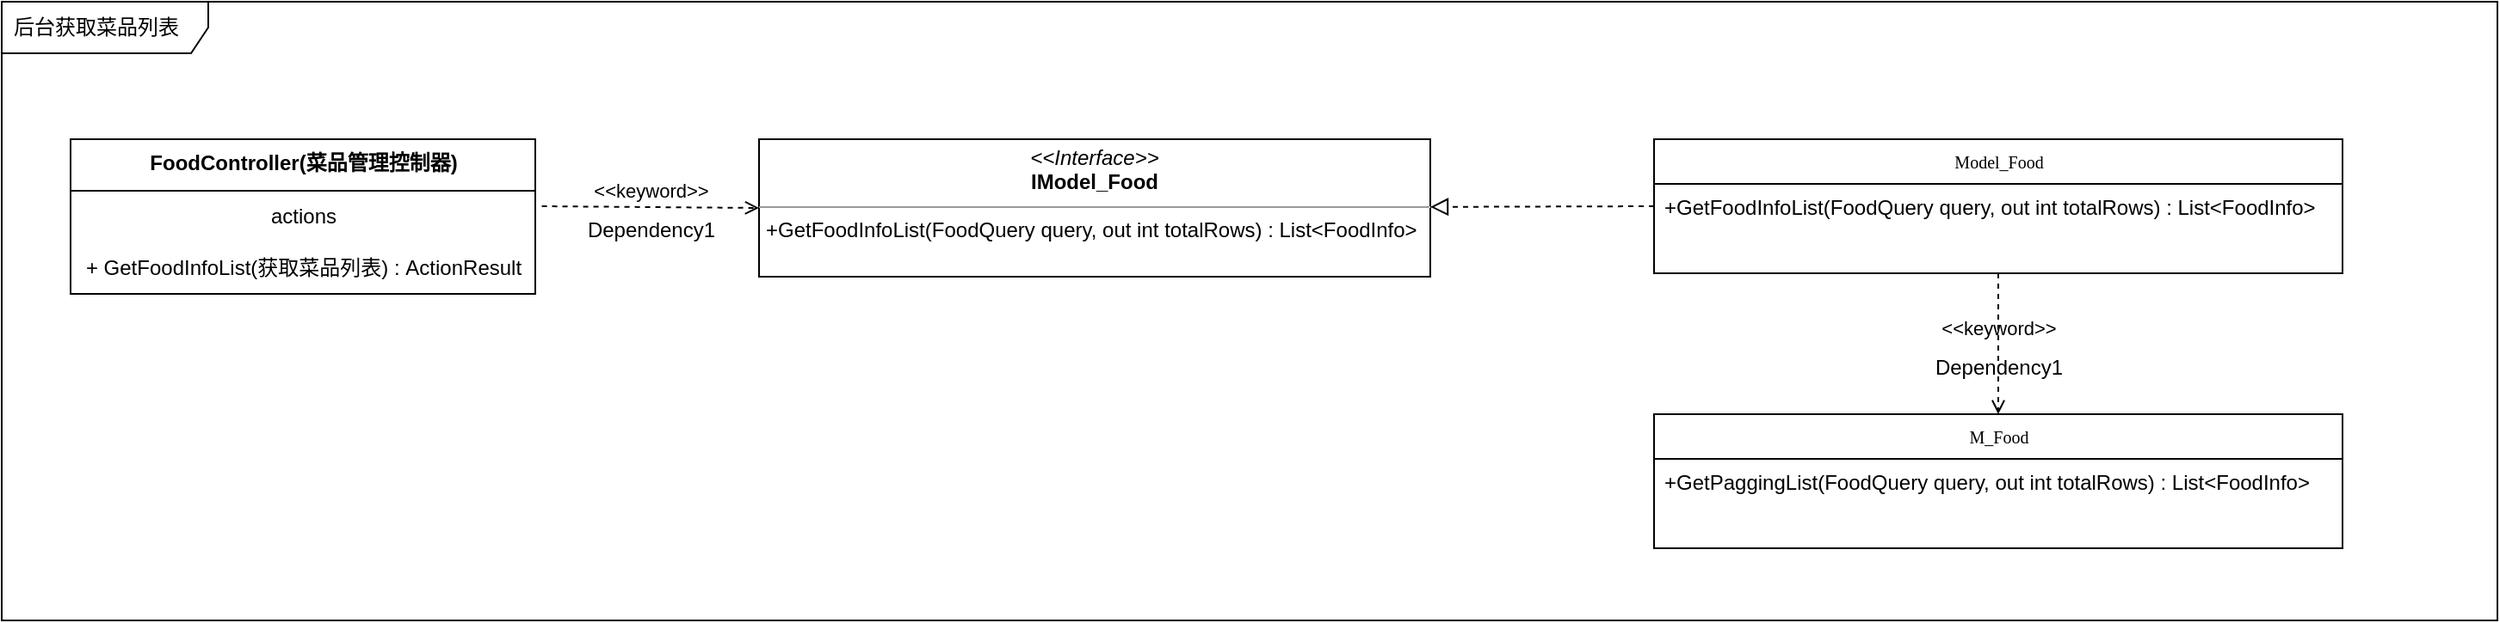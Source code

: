 <mxfile version="15.5.5" type="github">
  <diagram id="VO5rTnhWLl3xIuCZ5PXz" name="Page-1">
    <mxGraphModel dx="1422" dy="804" grid="1" gridSize="10" guides="1" tooltips="1" connect="1" arrows="1" fold="1" page="1" pageScale="1" pageWidth="827" pageHeight="1169" math="0" shadow="0">
      <root>
        <mxCell id="0" />
        <mxCell id="1" parent="0" />
        <mxCell id="r9kRNUDu27QLfvGocsTX-1" value="后台获取菜品列表" style="shape=umlFrame;whiteSpace=wrap;html=1;width=120;height=30;boundedLbl=1;verticalAlign=middle;align=left;spacingLeft=5;" vertex="1" parent="1">
          <mxGeometry x="40" y="80" width="1450" height="360" as="geometry" />
        </mxCell>
        <mxCell id="r9kRNUDu27QLfvGocsTX-2" value="FoodController(菜品管理控制器)" style="swimlane;fontStyle=1;align=center;verticalAlign=top;childLayout=stackLayout;horizontal=1;startSize=30;horizontalStack=0;resizeParent=1;resizeParentMax=0;resizeLast=0;collapsible=0;marginBottom=0;html=1;fillColor=default;" vertex="1" parent="1">
          <mxGeometry x="80" y="160" width="270" height="90" as="geometry" />
        </mxCell>
        <mxCell id="r9kRNUDu27QLfvGocsTX-3" value="actions" style="html=1;strokeColor=none;fillColor=none;align=center;verticalAlign=middle;spacingLeft=4;spacingRight=4;rotatable=0;points=[[0,0.5],[1,0.5]];resizeWidth=1;" vertex="1" parent="r9kRNUDu27QLfvGocsTX-2">
          <mxGeometry y="30" width="270" height="30" as="geometry" />
        </mxCell>
        <mxCell id="r9kRNUDu27QLfvGocsTX-4" value="+ GetFoodInfoList(获取菜品列表) :&amp;nbsp;ActionResult" style="html=1;strokeColor=none;fillColor=none;align=center;verticalAlign=middle;spacingLeft=4;spacingRight=4;rotatable=0;points=[[0,0.5],[1,0.5]];resizeWidth=1;" vertex="1" parent="r9kRNUDu27QLfvGocsTX-2">
          <mxGeometry y="60" width="270" height="30" as="geometry" />
        </mxCell>
        <mxCell id="r9kRNUDu27QLfvGocsTX-5" value="&lt;p style=&quot;margin: 0px ; margin-top: 4px ; text-align: center&quot;&gt;&lt;i&gt;&amp;lt;&amp;lt;Interface&amp;gt;&amp;gt;&lt;/i&gt;&lt;br&gt;&lt;b&gt;IModel_Food&lt;/b&gt;&lt;br&gt;&lt;/p&gt;&lt;hr size=&quot;1&quot;&gt;&lt;p style=&quot;margin: 0px ; margin-left: 4px&quot;&gt;+GetFoodInfoList(FoodQuery query, out int totalRows) :&amp;nbsp;List&amp;lt;FoodInfo&amp;gt;&lt;br&gt;&lt;/p&gt;" style="verticalAlign=top;align=left;overflow=fill;fontSize=12;fontFamily=Helvetica;html=1;rounded=0;shadow=0;comic=0;labelBackgroundColor=none;strokeWidth=1" vertex="1" parent="1">
          <mxGeometry x="480" y="160" width="390" height="80" as="geometry" />
        </mxCell>
        <mxCell id="r9kRNUDu27QLfvGocsTX-6" value="&amp;lt;&amp;lt;keyword&amp;gt;&amp;gt;" style="endArrow=open;html=1;rounded=0;align=center;verticalAlign=bottom;dashed=1;endFill=0;labelBackgroundColor=none;entryX=0;entryY=0.5;entryDx=0;entryDy=0;exitX=1.014;exitY=0.3;exitDx=0;exitDy=0;exitPerimeter=0;" edge="1" parent="1" source="r9kRNUDu27QLfvGocsTX-3" target="r9kRNUDu27QLfvGocsTX-5">
          <mxGeometry relative="1" as="geometry">
            <mxPoint x="300" y="200" as="sourcePoint" />
            <mxPoint x="360" y="160" as="targetPoint" />
          </mxGeometry>
        </mxCell>
        <mxCell id="r9kRNUDu27QLfvGocsTX-7" value="Dependency1" style="resizable=0;html=1;align=center;verticalAlign=top;labelBackgroundColor=none;fillColor=default;" connectable="0" vertex="1" parent="r9kRNUDu27QLfvGocsTX-6">
          <mxGeometry relative="1" as="geometry" />
        </mxCell>
        <mxCell id="r9kRNUDu27QLfvGocsTX-12" value="Model_Food" style="swimlane;html=1;fontStyle=0;childLayout=stackLayout;horizontal=1;startSize=26;fillColor=none;horizontalStack=0;resizeParent=1;resizeLast=0;collapsible=1;marginBottom=0;swimlaneFillColor=#ffffff;rounded=0;shadow=0;comic=0;labelBackgroundColor=none;strokeWidth=1;fontFamily=Verdana;fontSize=10;align=center;" vertex="1" parent="1">
          <mxGeometry x="1000" y="160" width="400" height="78" as="geometry" />
        </mxCell>
        <mxCell id="r9kRNUDu27QLfvGocsTX-13" value="&lt;span&gt;+GetFoodInfoList(FoodQuery query, out int totalRows) :&amp;nbsp;List&amp;lt;FoodInfo&amp;gt;&lt;/span&gt;" style="text;html=1;strokeColor=none;fillColor=none;align=left;verticalAlign=top;spacingLeft=4;spacingRight=4;whiteSpace=wrap;overflow=hidden;rotatable=0;points=[[0,0.5],[1,0.5]];portConstraint=eastwest;" vertex="1" parent="r9kRNUDu27QLfvGocsTX-12">
          <mxGeometry y="26" width="400" height="26" as="geometry" />
        </mxCell>
        <mxCell id="r9kRNUDu27QLfvGocsTX-16" value="" style="endArrow=block;startArrow=none;endFill=0;startFill=0;endSize=8;html=1;verticalAlign=bottom;dashed=1;labelBackgroundColor=none;rounded=0;exitX=0;exitY=0.5;exitDx=0;exitDy=0;" edge="1" parent="1" source="r9kRNUDu27QLfvGocsTX-13" target="r9kRNUDu27QLfvGocsTX-5">
          <mxGeometry width="160" relative="1" as="geometry">
            <mxPoint x="980" y="270" as="sourcePoint" />
            <mxPoint x="1140" y="270" as="targetPoint" />
          </mxGeometry>
        </mxCell>
        <mxCell id="r9kRNUDu27QLfvGocsTX-17" value="M_Food" style="swimlane;html=1;fontStyle=0;childLayout=stackLayout;horizontal=1;startSize=26;fillColor=none;horizontalStack=0;resizeParent=1;resizeLast=0;collapsible=1;marginBottom=0;swimlaneFillColor=#ffffff;rounded=0;shadow=0;comic=0;labelBackgroundColor=none;strokeWidth=1;fontFamily=Verdana;fontSize=10;align=center;" vertex="1" parent="1">
          <mxGeometry x="1000" y="320" width="400" height="78" as="geometry" />
        </mxCell>
        <mxCell id="r9kRNUDu27QLfvGocsTX-18" value="&lt;span&gt;+&lt;/span&gt;GetPaggingList(FoodQuery query, out int totalRows) :&amp;nbsp;List&amp;lt;FoodInfo&amp;gt;" style="text;html=1;strokeColor=none;fillColor=none;align=left;verticalAlign=top;spacingLeft=4;spacingRight=4;whiteSpace=wrap;overflow=hidden;rotatable=0;points=[[0,0.5],[1,0.5]];portConstraint=eastwest;" vertex="1" parent="r9kRNUDu27QLfvGocsTX-17">
          <mxGeometry y="26" width="400" height="26" as="geometry" />
        </mxCell>
        <mxCell id="r9kRNUDu27QLfvGocsTX-19" value="&amp;lt;&amp;lt;keyword&amp;gt;&amp;gt;" style="endArrow=open;html=1;rounded=0;align=center;verticalAlign=bottom;dashed=1;endFill=0;labelBackgroundColor=none;entryX=0.5;entryY=0;entryDx=0;entryDy=0;exitX=0.5;exitY=1;exitDx=0;exitDy=0;" edge="1" parent="1" source="r9kRNUDu27QLfvGocsTX-12" target="r9kRNUDu27QLfvGocsTX-17">
          <mxGeometry relative="1" as="geometry">
            <mxPoint x="1190" y="240" as="sourcePoint" />
            <mxPoint x="1330" y="270" as="targetPoint" />
          </mxGeometry>
        </mxCell>
        <mxCell id="r9kRNUDu27QLfvGocsTX-20" value="Dependency1" style="resizable=0;html=1;align=center;verticalAlign=top;labelBackgroundColor=none;" connectable="0" vertex="1" parent="r9kRNUDu27QLfvGocsTX-19">
          <mxGeometry relative="1" as="geometry" />
        </mxCell>
      </root>
    </mxGraphModel>
  </diagram>
</mxfile>

